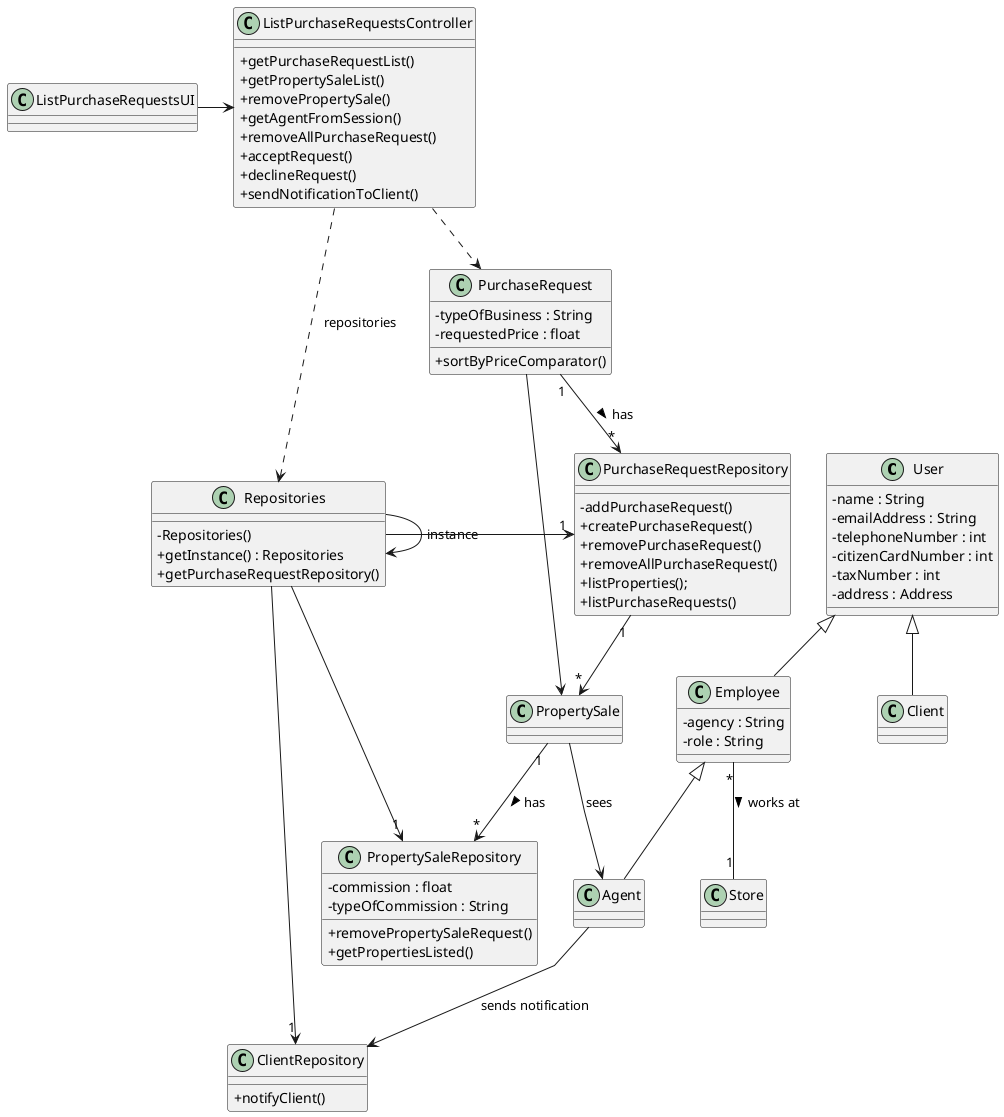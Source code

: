 @startuml
'skinparam monochrome true
skinparam packageStyle rectangle
skinparam shadowing false
skinparam linetype polyline
'skinparam linetype orto

skinparam classAttributeIconSize 0

'left to right direction

class User {
    - name : String
    - emailAddress : String
    - telephoneNumber : int
    - citizenCardNumber : int
    - taxNumber : int
    - address : Address
}

class Store {

}

class Employee {
    - agency : String
    - role : String
}

class Agent {

}

class Client {

}

class PurchaseRequest {
    - typeOfBusiness : String
    - requestedPrice : float

    + sortByPriceComparator()
}

class PropertySaleRepository {
    - commission : float
    - typeOfCommission : String

    + removePropertySaleRequest()
    + getPropertiesListed()
}

class PurchaseRequestRepository {
    - addPurchaseRequest()
    + createPurchaseRequest()
    + removePurchaseRequest()
    + removeAllPurchaseRequest()
    + listProperties();
    + listPurchaseRequests()
}

class ClientRepository {
    + notifyClient()
}

class Repositories {
    - Repositories()
    + getInstance() : Repositories
    + getPurchaseRequestRepository()
}


class ListPurchaseRequestsUI {
}

class ListPurchaseRequestsController {
    + getPurchaseRequestList()
    + getPropertySaleList()
    + removePropertySale()
    + getAgentFromSession()
    + removeAllPurchaseRequest()
    + acceptRequest()
    + declineRequest()
    + sendNotificationToClient()
}

User <|-- Employee
User <|-- Client

Employee <|-- Agent

Repositories --> Repositories : instance

ListPurchaseRequestsUI -> ListPurchaseRequestsController

ListPurchaseRequestsController ..> PurchaseRequest

PurchaseRequest -> PropertySale
PurchaseRequest "1" --> "*" PurchaseRequestRepository : has >

ListPurchaseRequestsController .> Repositories : repositories

Repositories -> "1" PurchaseRequestRepository
Repositories -> "1" PropertySaleRepository
Repositories -> "1" ClientRepository

PurchaseRequestRepository "1" --> "*" PropertySale

Agent --> ClientRepository : sends notification

PropertySale --> Agent : sees
PropertySale "1" --> "*" PropertySaleRepository : has >


Employee "*" -- "1" Store : works at >


@enduml